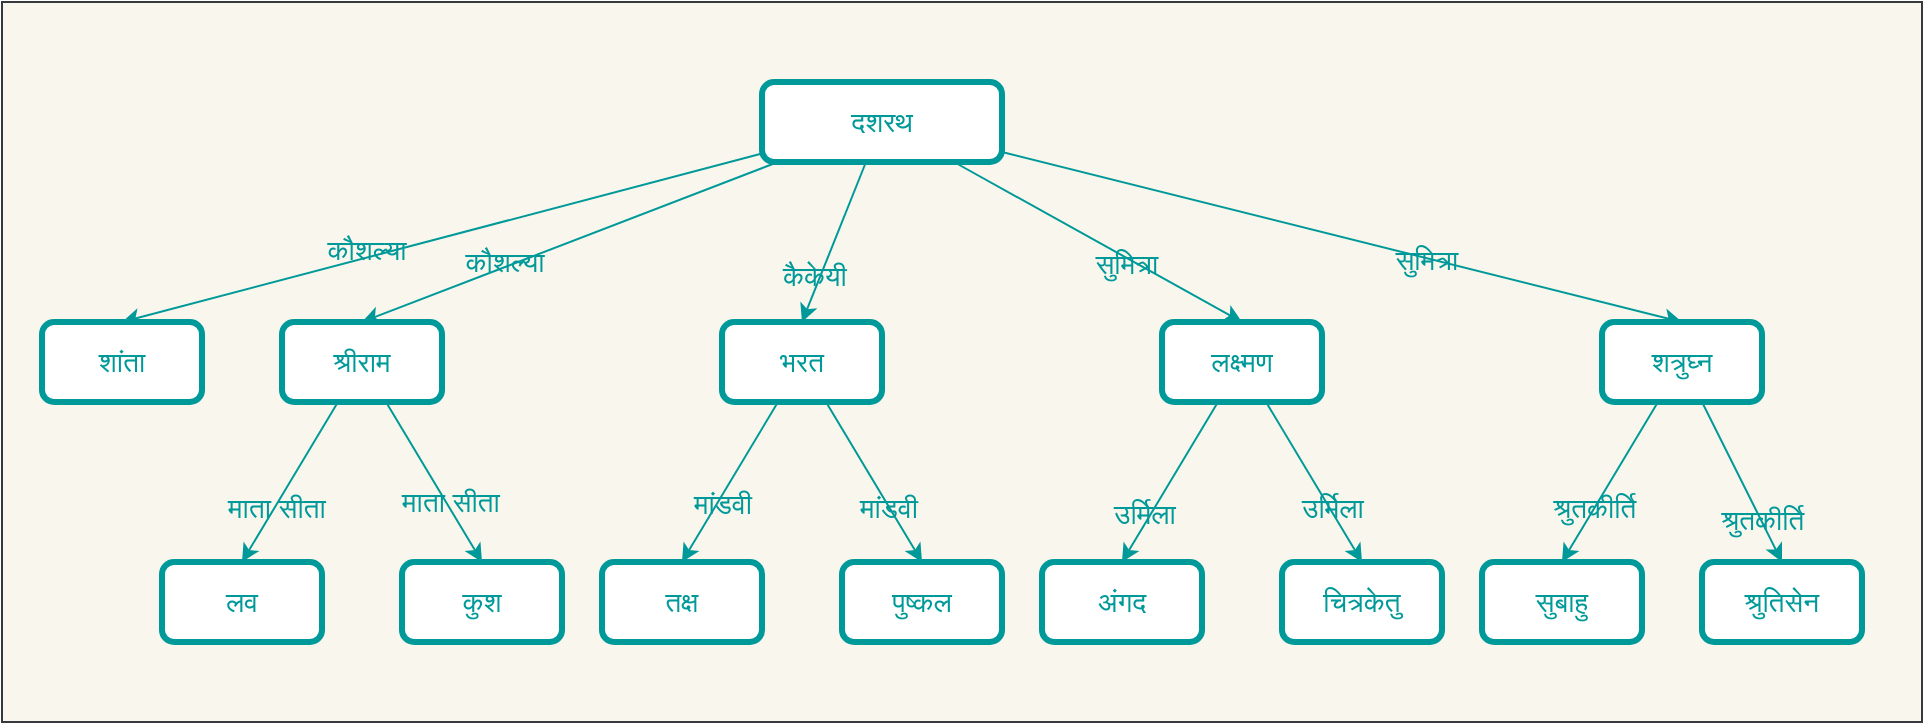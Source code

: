 <mxfile>
    <diagram id="Sb5W0-xr8jHOGaNG5LX6" name="Page-1">
        <mxGraphModel dx="1476" dy="1775" grid="1" gridSize="10" guides="1" tooltips="1" connect="1" arrows="1" fold="1" page="1" pageScale="1" pageWidth="827" pageHeight="1169" math="0" shadow="0">
            <root>
                <mxCell id="0"/>
                <mxCell id="1" parent="0"/>
                <mxCell id="44" value="" style="rounded=0;whiteSpace=wrap;html=1;fillColor=#f9f7ed;strokeColor=#36393d;" vertex="1" parent="1">
                    <mxGeometry x="-20" y="-40" width="960" height="360" as="geometry"/>
                </mxCell>
                <mxCell id="9" style="edgeStyle=none;html=1;entryX=0.5;entryY=0;entryDx=0;entryDy=0;fontSize=14;fontColor=#009999;strokeColor=#009999;" parent="1" source="2" target="3" edge="1">
                    <mxGeometry relative="1" as="geometry"/>
                </mxCell>
                <mxCell id="10" value="कौशल्या" style="edgeLabel;html=1;align=center;verticalAlign=middle;resizable=0;points=[];fontSize=14;fontColor=#009999;labelBackgroundColor=none;" parent="9" vertex="1" connectable="0">
                    <mxGeometry x="0.229" y="-4" relative="1" as="geometry">
                        <mxPoint as="offset"/>
                    </mxGeometry>
                </mxCell>
                <mxCell id="11" style="edgeStyle=none;html=1;entryX=0.5;entryY=0;entryDx=0;entryDy=0;fontSize=14;fontColor=#009999;strokeColor=#009999;" parent="1" source="2" target="4" edge="1">
                    <mxGeometry relative="1" as="geometry"/>
                </mxCell>
                <mxCell id="12" value="कौशल्या" style="edgeLabel;html=1;align=center;verticalAlign=middle;resizable=0;points=[];fontSize=14;fontColor=#009999;labelBackgroundColor=none;" parent="11" vertex="1" connectable="0">
                    <mxGeometry x="0.315" y="-3" relative="1" as="geometry">
                        <mxPoint x="1" as="offset"/>
                    </mxGeometry>
                </mxCell>
                <mxCell id="13" style="edgeStyle=none;html=1;entryX=0.5;entryY=0;entryDx=0;entryDy=0;fontSize=14;fontColor=#009999;strokeColor=#009999;" parent="1" source="2" target="5" edge="1">
                    <mxGeometry relative="1" as="geometry"/>
                </mxCell>
                <mxCell id="14" value="कैकेयी" style="edgeLabel;html=1;align=center;verticalAlign=middle;resizable=0;points=[];fontSize=14;fontColor=#009999;labelBackgroundColor=none;" parent="13" vertex="1" connectable="0">
                    <mxGeometry x="0.45" y="-3" relative="1" as="geometry">
                        <mxPoint as="offset"/>
                    </mxGeometry>
                </mxCell>
                <mxCell id="15" style="edgeStyle=none;html=1;entryX=0.5;entryY=0;entryDx=0;entryDy=0;fontSize=14;fontColor=#009999;strokeColor=#009999;" parent="1" source="2" target="6" edge="1">
                    <mxGeometry relative="1" as="geometry"/>
                </mxCell>
                <mxCell id="18" value="सुमित्रा" style="edgeLabel;html=1;align=center;verticalAlign=middle;resizable=0;points=[];fontSize=14;fontColor=#009999;labelBackgroundColor=none;" parent="15" vertex="1" connectable="0">
                    <mxGeometry x="0.217" y="-3" relative="1" as="geometry">
                        <mxPoint as="offset"/>
                    </mxGeometry>
                </mxCell>
                <mxCell id="16" style="edgeStyle=none;html=1;entryX=0.5;entryY=0;entryDx=0;entryDy=0;fontSize=14;fontColor=#009999;strokeColor=#009999;" parent="1" source="2" target="7" edge="1">
                    <mxGeometry relative="1" as="geometry"/>
                </mxCell>
                <mxCell id="17" value="सुमित्रा" style="edgeLabel;html=1;align=center;verticalAlign=middle;resizable=0;points=[];fontSize=14;fontColor=#009999;labelBackgroundColor=none;" parent="16" vertex="1" connectable="0">
                    <mxGeometry x="0.251" y="-1" relative="1" as="geometry">
                        <mxPoint as="offset"/>
                    </mxGeometry>
                </mxCell>
                <mxCell id="2" value="दशरथ" style="rounded=1;whiteSpace=wrap;html=1;strokeColor=#009999;strokeWidth=3;gradientColor=none;fillColor=#FFFFFF;fontColor=#009999;fontSize=14;" parent="1" vertex="1">
                    <mxGeometry x="360" width="120" height="40" as="geometry"/>
                </mxCell>
                <mxCell id="3" value="शांता" style="rounded=1;whiteSpace=wrap;html=1;strokeColor=#009999;strokeWidth=3;gradientColor=none;fillColor=#FFFFFF;fontColor=#009999;fontSize=14;" parent="1" vertex="1">
                    <mxGeometry y="120" width="80" height="40" as="geometry"/>
                </mxCell>
                <mxCell id="21" style="edgeStyle=none;html=1;entryX=0.5;entryY=0;entryDx=0;entryDy=0;fontSize=14;fontColor=#009999;strokeColor=#009999;" parent="1" source="4" target="19" edge="1">
                    <mxGeometry relative="1" as="geometry"/>
                </mxCell>
                <mxCell id="23" value="माता सीता" style="edgeLabel;html=1;align=center;verticalAlign=middle;resizable=0;points=[];fontSize=14;fontColor=#009999;labelBackgroundColor=none;" parent="21" vertex="1" connectable="0">
                    <mxGeometry x="0.302" y="1" relative="1" as="geometry">
                        <mxPoint x="-1" as="offset"/>
                    </mxGeometry>
                </mxCell>
                <mxCell id="22" style="edgeStyle=none;html=1;entryX=0.5;entryY=0;entryDx=0;entryDy=0;fontSize=14;fontColor=#009999;strokeColor=#009999;" parent="1" source="4" target="20" edge="1">
                    <mxGeometry relative="1" as="geometry"/>
                </mxCell>
                <mxCell id="24" value="माता सीता" style="edgeLabel;html=1;align=center;verticalAlign=middle;resizable=0;points=[];fontSize=14;fontColor=#009999;labelBackgroundColor=none;" parent="22" vertex="1" connectable="0">
                    <mxGeometry x="0.263" y="2" relative="1" as="geometry">
                        <mxPoint as="offset"/>
                    </mxGeometry>
                </mxCell>
                <mxCell id="4" value="श्रीराम" style="rounded=1;whiteSpace=wrap;html=1;strokeColor=#009999;strokeWidth=3;gradientColor=none;fillColor=#FFFFFF;fontColor=#009999;fontSize=14;" parent="1" vertex="1">
                    <mxGeometry x="120" y="120" width="80" height="40" as="geometry"/>
                </mxCell>
                <mxCell id="27" style="edgeStyle=none;html=1;entryX=0.5;entryY=0;entryDx=0;entryDy=0;fontSize=14;fontColor=#009999;strokeColor=#009999;" parent="1" source="5" target="25" edge="1">
                    <mxGeometry relative="1" as="geometry"/>
                </mxCell>
                <mxCell id="29" value="मांडवी" style="edgeLabel;html=1;align=center;verticalAlign=middle;resizable=0;points=[];fontSize=14;fontColor=#009999;labelBackgroundColor=none;" parent="27" vertex="1" connectable="0">
                    <mxGeometry x="0.239" y="2" relative="1" as="geometry">
                        <mxPoint as="offset"/>
                    </mxGeometry>
                </mxCell>
                <mxCell id="28" style="edgeStyle=none;html=1;entryX=0.5;entryY=0;entryDx=0;entryDy=0;fontSize=14;fontColor=#009999;strokeColor=#009999;" parent="1" source="5" target="26" edge="1">
                    <mxGeometry relative="1" as="geometry"/>
                </mxCell>
                <mxCell id="30" value="मांडवी" style="edgeLabel;html=1;align=center;verticalAlign=middle;resizable=0;points=[];fontSize=14;fontColor=#009999;labelBackgroundColor=none;" parent="28" vertex="1" connectable="0">
                    <mxGeometry x="0.302" y="-1" relative="1" as="geometry">
                        <mxPoint as="offset"/>
                    </mxGeometry>
                </mxCell>
                <mxCell id="5" value="भरत" style="rounded=1;whiteSpace=wrap;html=1;strokeColor=#009999;strokeWidth=3;gradientColor=none;fillColor=#FFFFFF;fontColor=#009999;fontSize=14;" parent="1" vertex="1">
                    <mxGeometry x="340" y="120" width="80" height="40" as="geometry"/>
                </mxCell>
                <mxCell id="33" style="edgeStyle=none;html=1;entryX=0.5;entryY=0;entryDx=0;entryDy=0;fontSize=14;fontColor=#009999;strokeColor=#009999;" parent="1" source="6" target="31" edge="1">
                    <mxGeometry relative="1" as="geometry"/>
                </mxCell>
                <mxCell id="35" value="उर्मिला" style="edgeLabel;html=1;align=center;verticalAlign=middle;resizable=0;points=[];fontSize=14;fontColor=#009999;labelBackgroundColor=none;" parent="33" vertex="1" connectable="0">
                    <mxGeometry x="0.423" y="-3" relative="1" as="geometry">
                        <mxPoint as="offset"/>
                    </mxGeometry>
                </mxCell>
                <mxCell id="34" style="edgeStyle=none;html=1;entryX=0.5;entryY=0;entryDx=0;entryDy=0;fontSize=14;fontColor=#009999;strokeColor=#009999;" parent="1" source="6" target="32" edge="1">
                    <mxGeometry relative="1" as="geometry"/>
                </mxCell>
                <mxCell id="36" value="उर्मिला" style="edgeLabel;html=1;align=center;verticalAlign=middle;resizable=0;points=[];fontSize=14;fontColor=#009999;labelBackgroundColor=none;" parent="34" vertex="1" connectable="0">
                    <mxGeometry x="0.324" y="1" relative="1" as="geometry">
                        <mxPoint as="offset"/>
                    </mxGeometry>
                </mxCell>
                <mxCell id="6" value="लक्ष्मण" style="rounded=1;whiteSpace=wrap;html=1;strokeColor=#009999;strokeWidth=3;gradientColor=none;fillColor=#FFFFFF;fontColor=#009999;fontSize=14;" parent="1" vertex="1">
                    <mxGeometry x="560" y="120" width="80" height="40" as="geometry"/>
                </mxCell>
                <mxCell id="40" style="edgeStyle=none;html=1;entryX=0.5;entryY=0;entryDx=0;entryDy=0;fontSize=14;fontColor=#009999;strokeColor=#009999;" parent="1" source="7" target="37" edge="1">
                    <mxGeometry relative="1" as="geometry"/>
                </mxCell>
                <mxCell id="42" value="श्रुतकीर्ति" style="edgeLabel;html=1;align=center;verticalAlign=middle;resizable=0;points=[];fontSize=14;fontColor=#009999;labelBackgroundColor=none;" parent="40" vertex="1" connectable="0">
                    <mxGeometry x="0.344" relative="1" as="geometry">
                        <mxPoint y="-1" as="offset"/>
                    </mxGeometry>
                </mxCell>
                <mxCell id="41" style="edgeStyle=none;html=1;entryX=0.5;entryY=0;entryDx=0;entryDy=0;fontSize=14;fontColor=#009999;strokeColor=#009999;" parent="1" source="7" target="38" edge="1">
                    <mxGeometry relative="1" as="geometry"/>
                </mxCell>
                <mxCell id="43" value="श्रुतकीर्ति" style="edgeLabel;html=1;align=center;verticalAlign=middle;resizable=0;points=[];fontSize=14;fontColor=#009999;labelBackgroundColor=none;" parent="41" vertex="1" connectable="0">
                    <mxGeometry x="0.463" relative="1" as="geometry">
                        <mxPoint as="offset"/>
                    </mxGeometry>
                </mxCell>
                <mxCell id="7" value="शत्रुघ्न" style="rounded=1;whiteSpace=wrap;html=1;strokeColor=#009999;strokeWidth=3;gradientColor=none;fillColor=#FFFFFF;fontColor=#009999;fontSize=14;" parent="1" vertex="1">
                    <mxGeometry x="780" y="120" width="80" height="40" as="geometry"/>
                </mxCell>
                <mxCell id="19" value="लव" style="rounded=1;whiteSpace=wrap;html=1;strokeColor=#009999;strokeWidth=3;gradientColor=none;fillColor=#FFFFFF;fontColor=#009999;fontSize=14;" parent="1" vertex="1">
                    <mxGeometry x="60" y="240" width="80" height="40" as="geometry"/>
                </mxCell>
                <mxCell id="20" value="कुश" style="rounded=1;whiteSpace=wrap;html=1;strokeColor=#009999;strokeWidth=3;gradientColor=none;fillColor=#FFFFFF;fontColor=#009999;fontSize=14;" parent="1" vertex="1">
                    <mxGeometry x="180" y="240" width="80" height="40" as="geometry"/>
                </mxCell>
                <mxCell id="25" value="तक्ष" style="rounded=1;whiteSpace=wrap;html=1;strokeColor=#009999;strokeWidth=3;gradientColor=none;fillColor=#FFFFFF;fontColor=#009999;fontSize=14;" parent="1" vertex="1">
                    <mxGeometry x="280" y="240" width="80" height="40" as="geometry"/>
                </mxCell>
                <mxCell id="26" value="पुष्कल" style="rounded=1;whiteSpace=wrap;html=1;strokeColor=#009999;strokeWidth=3;gradientColor=none;fillColor=#FFFFFF;fontColor=#009999;fontSize=14;" parent="1" vertex="1">
                    <mxGeometry x="400" y="240" width="80" height="40" as="geometry"/>
                </mxCell>
                <mxCell id="31" value="अंगद" style="rounded=1;whiteSpace=wrap;html=1;strokeColor=#009999;strokeWidth=3;gradientColor=none;fillColor=#FFFFFF;fontColor=#009999;fontSize=14;" parent="1" vertex="1">
                    <mxGeometry x="500" y="240" width="80" height="40" as="geometry"/>
                </mxCell>
                <mxCell id="32" value="चित्रकेतु" style="rounded=1;whiteSpace=wrap;html=1;strokeColor=#009999;strokeWidth=3;gradientColor=none;fillColor=#FFFFFF;fontColor=#009999;fontSize=14;" parent="1" vertex="1">
                    <mxGeometry x="620" y="240" width="80" height="40" as="geometry"/>
                </mxCell>
                <mxCell id="37" value="सुबाहु" style="rounded=1;whiteSpace=wrap;html=1;strokeColor=#009999;strokeWidth=3;gradientColor=none;fillColor=#FFFFFF;fontColor=#009999;fontSize=14;" parent="1" vertex="1">
                    <mxGeometry x="720" y="240" width="80" height="40" as="geometry"/>
                </mxCell>
                <mxCell id="38" value="श्रुतिसेन" style="rounded=1;whiteSpace=wrap;html=1;strokeColor=#009999;strokeWidth=3;gradientColor=none;fillColor=#FFFFFF;fontColor=#009999;fontSize=14;" parent="1" vertex="1">
                    <mxGeometry x="830" y="240" width="80" height="40" as="geometry"/>
                </mxCell>
            </root>
        </mxGraphModel>
    </diagram>
</mxfile>